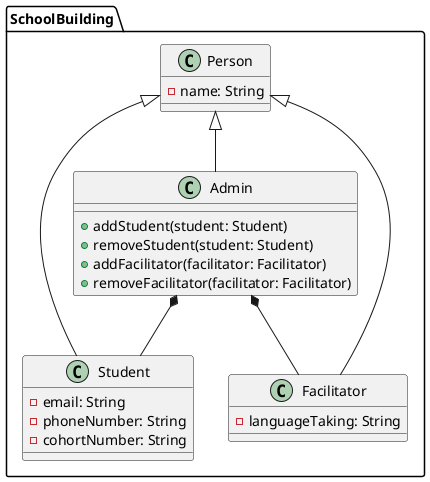 @startuml
package SchoolBuilding{
    class Person {
        - name: String
    }

    class Admin extends Person {
        + addStudent(student: Student)
        + removeStudent(student: Student)
        + addFacilitator(facilitator: Facilitator)
        + removeFacilitator(facilitator: Facilitator)
    }

    class Student extends Person {
        - email: String
        - phoneNumber: String
        - cohortNumber: String
    }

    class Facilitator extends Person {
        - languageTaking: String
    }

    Admin *-- Student
    Admin *-- Facilitator
}

@enduml